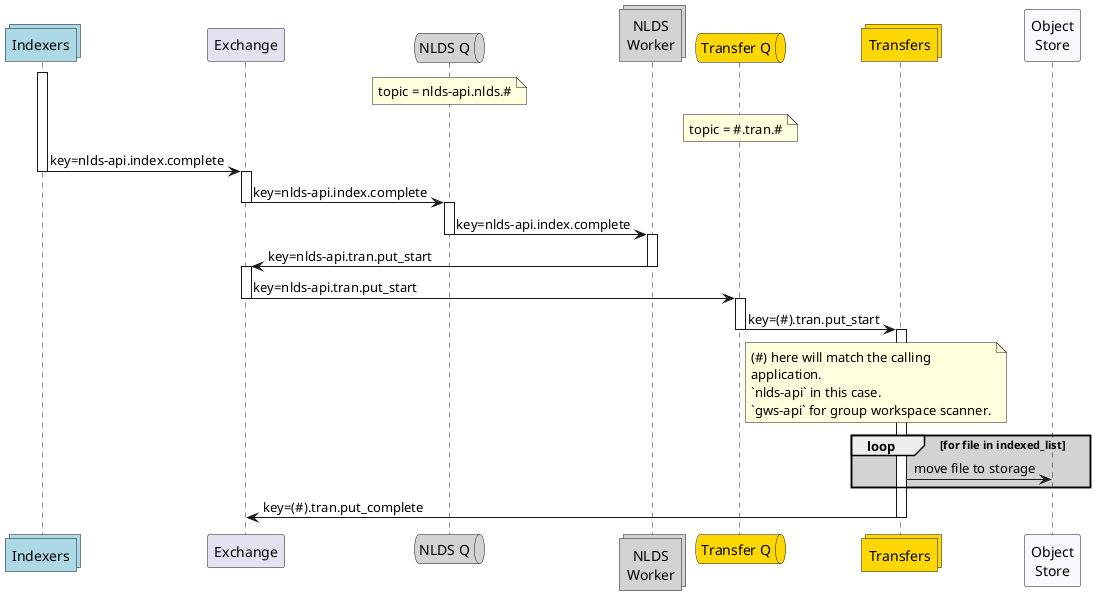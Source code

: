 @startuml message_flow_put2

collections index as "Indexers" #lightblue

participant wex as "Exchange"

queue qw as "NLDS Q" #lightgrey
note over qw
    topic = nlds-api.nlds.#
end note
collections work as "NLDS\nWorker" #lightgrey
/'
database iddb as "Transaction DB" #lightgrey
'/
queue qt as "Transfer Q" #gold
note over qt
    topic = #.tran.#
end note
collections tran as "Transfers" #gold

participant obj as "Object\nStore" #GhostWhite

activate index
index -> wex : key=nlds-api.index.complete
deactivate index
activate wex
wex -> qw : key=nlds-api.index.complete
deactivate wex
activate qw
qw -> work : key=nlds-api.index.complete
deactivate qw
activate work
/'
work -> iddb : SELECT target,user,group WHERE id
activate iddb
iddb -> work : (target,user,group,id)
deactivate iddb
'/
work -> wex  : key=nlds-api.tran.put_start
deactivate work
activate wex
wex -> qt : key=nlds-api.tran.put_start
deactivate wex
activate qt
qt -> tran : key=(#).tran.put_start
deactivate qt
note right of qt
    (#) here will match the calling
    application.
    `nlds-api` in this case.
    `gws-api` for group workspace scanner.
end note

activate tran
loop #lightgrey for file in indexed_list 
    tran -> obj : move file to storage
end
tran -> wex : key=(#).tran.put_complete
deactivate tran
@enduml